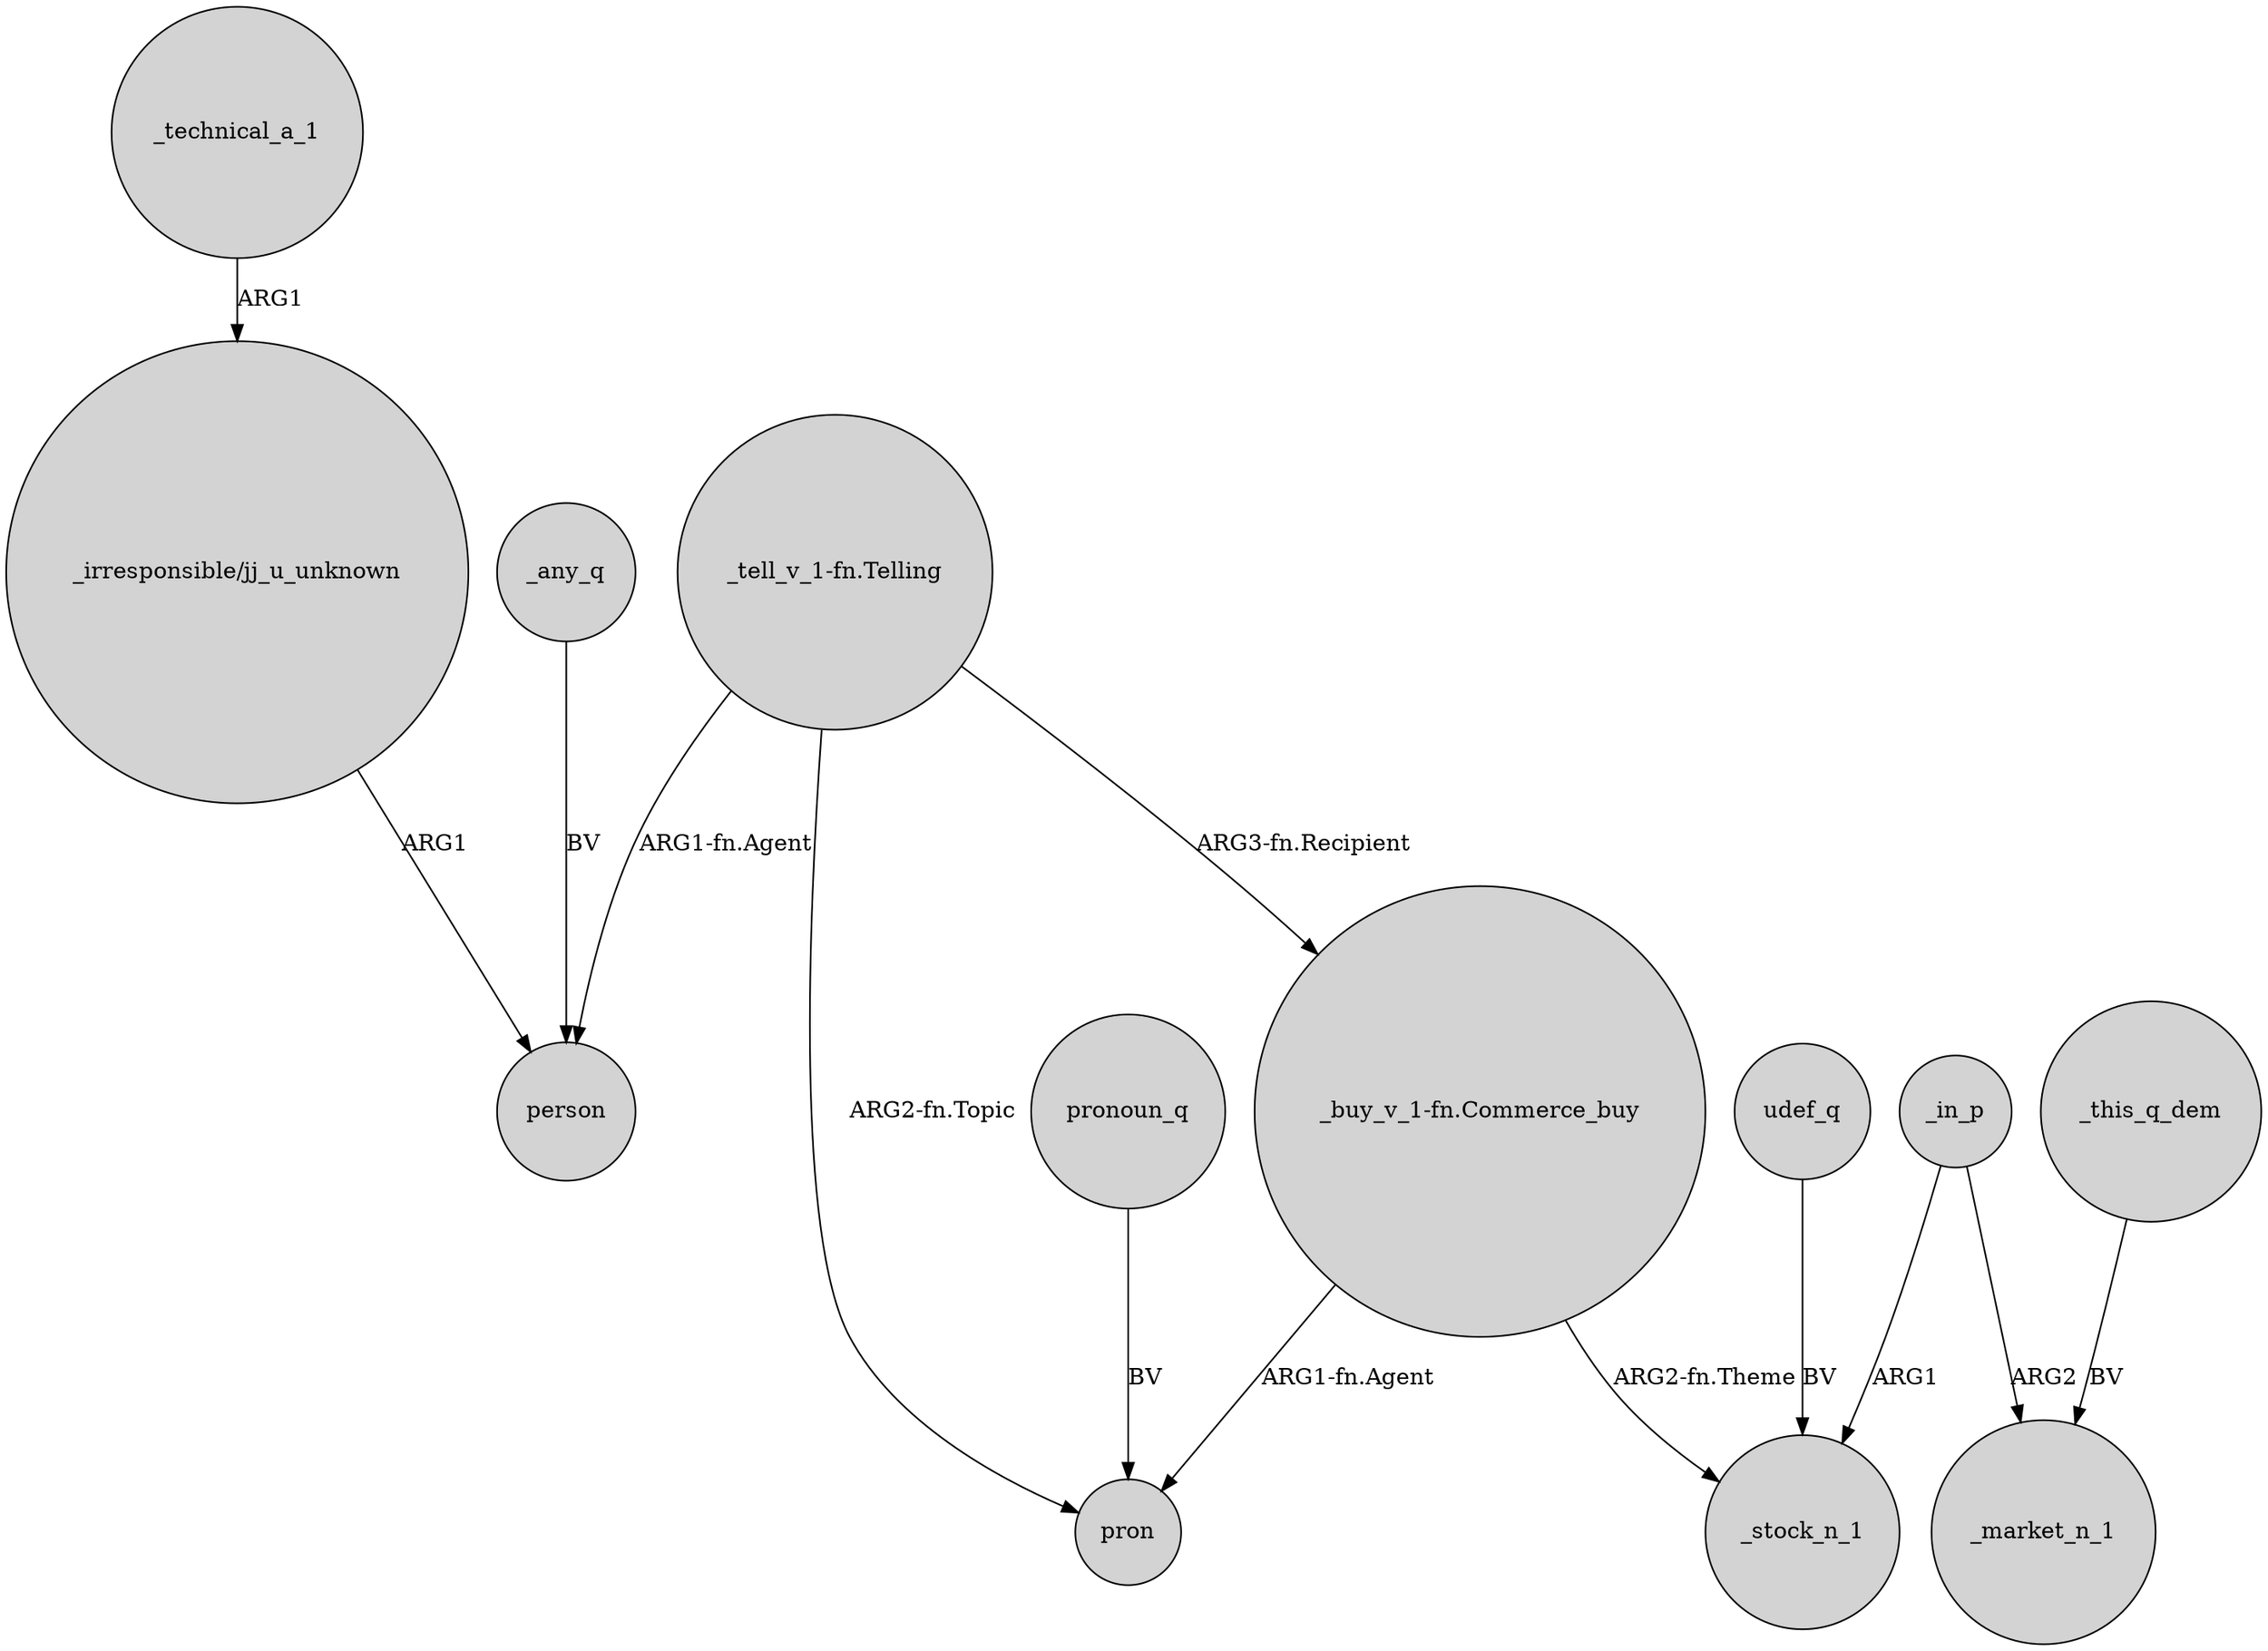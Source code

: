 digraph {
	node [shape=circle style=filled]
	"_irresponsible/jj_u_unknown" -> person [label=ARG1]
	"_tell_v_1-fn.Telling" -> pron [label="ARG2-fn.Topic"]
	"_tell_v_1-fn.Telling" -> "_buy_v_1-fn.Commerce_buy" [label="ARG3-fn.Recipient"]
	udef_q -> _stock_n_1 [label=BV]
	_in_p -> _market_n_1 [label=ARG2]
	_technical_a_1 -> "_irresponsible/jj_u_unknown" [label=ARG1]
	_in_p -> _stock_n_1 [label=ARG1]
	_any_q -> person [label=BV]
	"_buy_v_1-fn.Commerce_buy" -> _stock_n_1 [label="ARG2-fn.Theme"]
	"_tell_v_1-fn.Telling" -> person [label="ARG1-fn.Agent"]
	"_buy_v_1-fn.Commerce_buy" -> pron [label="ARG1-fn.Agent"]
	_this_q_dem -> _market_n_1 [label=BV]
	pronoun_q -> pron [label=BV]
}
